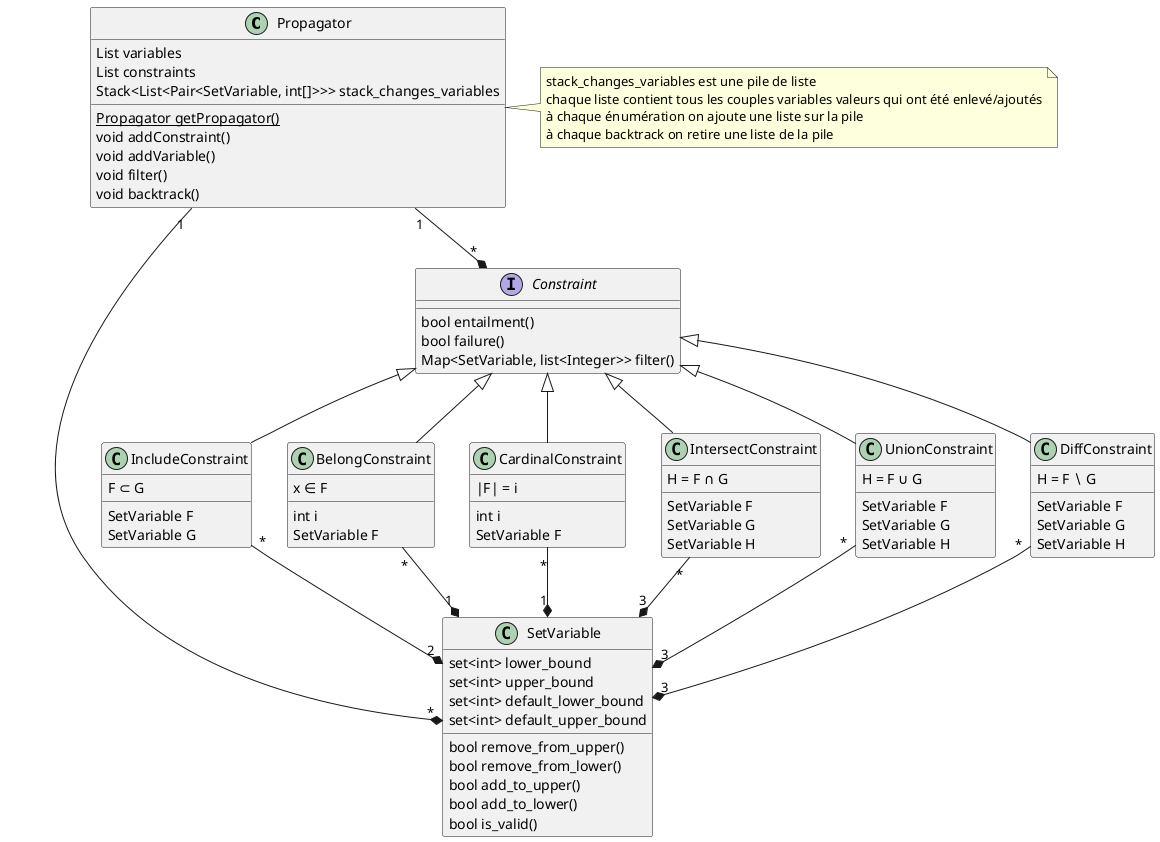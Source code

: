 @startuml ppc
class Propagator{
    List variables
    List constraints
    Stack<List<Pair<SetVariable, int[]>>> stack_changes_variables
    {static} Propagator getPropagator()
    void addConstraint()
    void addVariable()
    void filter()
    void backtrack()
}

note right
    stack_changes_variables est une pile de liste
    chaque liste contient tous les couples variables valeurs qui ont été enlevé/ajoutés
    à chaque énumération on ajoute une liste sur la pile
    à chaque backtrack on retire une liste de la pile
end note

class SetVariable{
    set<int> lower_bound
    set<int> upper_bound
    set<int> default_lower_bound
    set<int> default_upper_bound
    bool remove_from_upper()
    bool remove_from_lower()
    bool add_to_upper()
    bool add_to_lower()
    bool is_valid()
}
interface Constraint{
    bool entailment()
    bool failure()
    Map<SetVariable, list<Integer>> filter()
}
class IncludeConstraint{
    F <U+2282> G
    __
    SetVariable F
    SetVariable G
}
class BelongConstraint{
    x <U+2208> F
    __
    int i
    SetVariable F
}
class CardinalConstraint{
    |F| = i
    __
    int i
    SetVariable F
}
class IntersectConstraint{
    H = F <U+2229> G
    __
    SetVariable F
    SetVariable G
    SetVariable H
}
class UnionConstraint{
    H = F <U+222A> G
    __
    SetVariable F
    SetVariable G
    SetVariable H
}
class DiffConstraint{
    H = F <U+2216> G
    __
    SetVariable F
    SetVariable G
    SetVariable H
}

IncludeConstraint "*" --* "2" SetVariable
BelongConstraint "*" --* "1" SetVariable
CardinalConstraint "*" --* "1" SetVariable
IntersectConstraint "*" --* "3" SetVariable
UnionConstraint "*" --* "3" SetVariable
DiffConstraint "*" --* "3" SetVariable

Constraint <|-- IncludeConstraint
Constraint <|-- BelongConstraint
Constraint <|-- CardinalConstraint
Constraint <|-- IntersectConstraint
Constraint <|-- UnionConstraint
Constraint <|-- DiffConstraint

Propagator "1" --* "*" Constraint
Propagator "1" --* "*" SetVariable
@enduml